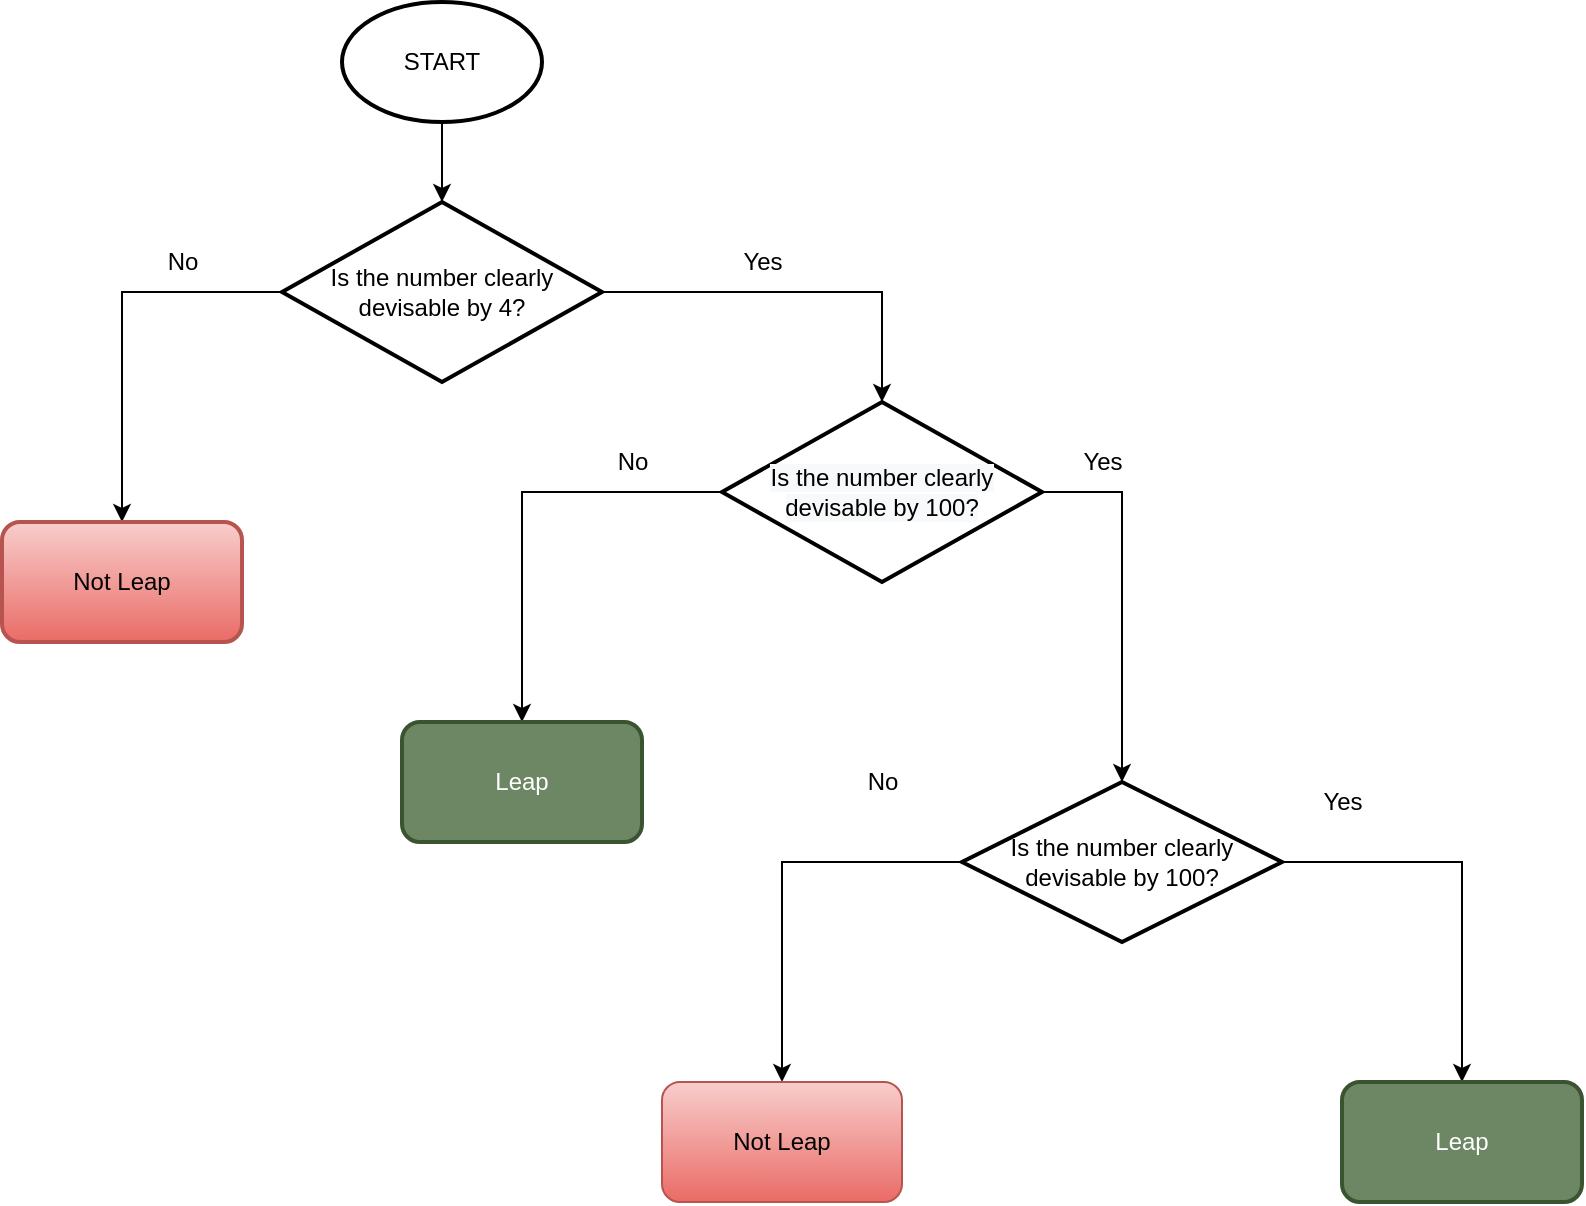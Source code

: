 <mxfile version="16.2.4" type="device"><diagram id="y9op-Dks_vFsJUJzQ5On" name="Page-1"><mxGraphModel dx="868" dy="593" grid="1" gridSize="10" guides="1" tooltips="1" connect="1" arrows="1" fold="1" page="1" pageScale="1" pageWidth="850" pageHeight="1100" math="0" shadow="0"><root><mxCell id="0"/><mxCell id="1" parent="0"/><mxCell id="HMfShVGKmFnc64p5pWeX-3" value="" style="edgeStyle=orthogonalEdgeStyle;rounded=0;orthogonalLoop=1;jettySize=auto;html=1;" edge="1" parent="1" source="HMfShVGKmFnc64p5pWeX-1" target="HMfShVGKmFnc64p5pWeX-2"><mxGeometry relative="1" as="geometry"/></mxCell><mxCell id="HMfShVGKmFnc64p5pWeX-1" value="START" style="strokeWidth=2;html=1;shape=mxgraph.flowchart.start_1;whiteSpace=wrap;" vertex="1" parent="1"><mxGeometry x="330" y="10" width="100" height="60" as="geometry"/></mxCell><mxCell id="HMfShVGKmFnc64p5pWeX-5" value="" style="edgeStyle=orthogonalEdgeStyle;rounded=0;orthogonalLoop=1;jettySize=auto;html=1;" edge="1" parent="1" source="HMfShVGKmFnc64p5pWeX-2" target="HMfShVGKmFnc64p5pWeX-4"><mxGeometry relative="1" as="geometry"/></mxCell><mxCell id="HMfShVGKmFnc64p5pWeX-9" value="" style="edgeStyle=orthogonalEdgeStyle;rounded=0;orthogonalLoop=1;jettySize=auto;html=1;" edge="1" parent="1" source="HMfShVGKmFnc64p5pWeX-2" target="HMfShVGKmFnc64p5pWeX-8"><mxGeometry relative="1" as="geometry"/></mxCell><mxCell id="HMfShVGKmFnc64p5pWeX-2" value="Is the number clearly devisable by 4?" style="rhombus;whiteSpace=wrap;html=1;strokeWidth=2;" vertex="1" parent="1"><mxGeometry x="300" y="110" width="160" height="90" as="geometry"/></mxCell><mxCell id="HMfShVGKmFnc64p5pWeX-7" value="" style="edgeStyle=orthogonalEdgeStyle;rounded=0;orthogonalLoop=1;jettySize=auto;html=1;" edge="1" parent="1" source="HMfShVGKmFnc64p5pWeX-4" target="HMfShVGKmFnc64p5pWeX-6"><mxGeometry relative="1" as="geometry"/></mxCell><mxCell id="HMfShVGKmFnc64p5pWeX-16" value="" style="edgeStyle=orthogonalEdgeStyle;rounded=0;orthogonalLoop=1;jettySize=auto;html=1;" edge="1" parent="1" source="HMfShVGKmFnc64p5pWeX-4" target="HMfShVGKmFnc64p5pWeX-15"><mxGeometry relative="1" as="geometry"><Array as="points"><mxPoint x="720" y="255"/></Array></mxGeometry></mxCell><mxCell id="HMfShVGKmFnc64p5pWeX-4" value="&lt;span style=&quot;color: rgb(0 , 0 , 0) ; font-family: &amp;#34;helvetica&amp;#34; ; font-size: 12px ; font-style: normal ; font-weight: 400 ; letter-spacing: normal ; text-align: center ; text-indent: 0px ; text-transform: none ; word-spacing: 0px ; background-color: rgb(248 , 249 , 250) ; display: inline ; float: none&quot;&gt;Is the number clearly devisable by 100?&lt;/span&gt;" style="rhombus;whiteSpace=wrap;html=1;strokeWidth=2;" vertex="1" parent="1"><mxGeometry x="520" y="210" width="160" height="90" as="geometry"/></mxCell><mxCell id="HMfShVGKmFnc64p5pWeX-6" value="Leap" style="rounded=1;whiteSpace=wrap;html=1;strokeWidth=2;fillColor=#6d8764;strokeColor=#3A5431;fontColor=#ffffff;" vertex="1" parent="1"><mxGeometry x="360" y="370" width="120" height="60" as="geometry"/></mxCell><mxCell id="HMfShVGKmFnc64p5pWeX-8" value="Not Leap" style="rounded=1;whiteSpace=wrap;html=1;strokeWidth=2;fillColor=#f8cecc;strokeColor=#b85450;gradientColor=#ea6b66;" vertex="1" parent="1"><mxGeometry x="160" y="270" width="120" height="60" as="geometry"/></mxCell><mxCell id="HMfShVGKmFnc64p5pWeX-10" value="No" style="text;html=1;align=center;verticalAlign=middle;resizable=0;points=[];autosize=1;strokeColor=none;fillColor=none;" vertex="1" parent="1"><mxGeometry x="460" y="230" width="30" height="20" as="geometry"/></mxCell><mxCell id="HMfShVGKmFnc64p5pWeX-11" value="No" style="text;html=1;align=center;verticalAlign=middle;resizable=0;points=[];autosize=1;strokeColor=none;fillColor=none;" vertex="1" parent="1"><mxGeometry x="235" y="130" width="30" height="20" as="geometry"/></mxCell><mxCell id="HMfShVGKmFnc64p5pWeX-13" value="Yes" style="text;html=1;align=center;verticalAlign=middle;resizable=0;points=[];autosize=1;strokeColor=none;fillColor=none;" vertex="1" parent="1"><mxGeometry x="520" y="130" width="40" height="20" as="geometry"/></mxCell><mxCell id="HMfShVGKmFnc64p5pWeX-19" value="" style="edgeStyle=orthogonalEdgeStyle;rounded=0;orthogonalLoop=1;jettySize=auto;html=1;" edge="1" parent="1" source="HMfShVGKmFnc64p5pWeX-15" target="HMfShVGKmFnc64p5pWeX-18"><mxGeometry relative="1" as="geometry"/></mxCell><mxCell id="HMfShVGKmFnc64p5pWeX-22" value="" style="edgeStyle=orthogonalEdgeStyle;rounded=0;orthogonalLoop=1;jettySize=auto;html=1;" edge="1" parent="1" source="HMfShVGKmFnc64p5pWeX-15" target="HMfShVGKmFnc64p5pWeX-21"><mxGeometry relative="1" as="geometry"/></mxCell><mxCell id="HMfShVGKmFnc64p5pWeX-15" value="&lt;span style=&quot;font-family: &amp;#34;helvetica&amp;#34;&quot;&gt;Is the number clearly devisable by 100?&lt;/span&gt;" style="rhombus;whiteSpace=wrap;html=1;strokeWidth=2;" vertex="1" parent="1"><mxGeometry x="640" y="400" width="160" height="80" as="geometry"/></mxCell><mxCell id="HMfShVGKmFnc64p5pWeX-18" value="Not Leap" style="rounded=1;whiteSpace=wrap;html=1;strokeColor=#b85450;fillColor=#f8cecc;gradientColor=#ea6b66;" vertex="1" parent="1"><mxGeometry x="490" y="550" width="120" height="60" as="geometry"/></mxCell><mxCell id="HMfShVGKmFnc64p5pWeX-21" value="Leap" style="rounded=1;whiteSpace=wrap;html=1;strokeWidth=2;fillColor=#6d8764;fontColor=#ffffff;strokeColor=#3A5431;" vertex="1" parent="1"><mxGeometry x="830" y="550" width="120" height="60" as="geometry"/></mxCell><mxCell id="HMfShVGKmFnc64p5pWeX-23" value="Yes" style="text;html=1;align=center;verticalAlign=middle;resizable=0;points=[];autosize=1;strokeColor=none;fillColor=none;" vertex="1" parent="1"><mxGeometry x="690" y="230" width="40" height="20" as="geometry"/></mxCell><mxCell id="HMfShVGKmFnc64p5pWeX-24" value="Yes" style="text;html=1;align=center;verticalAlign=middle;resizable=0;points=[];autosize=1;strokeColor=none;fillColor=none;" vertex="1" parent="1"><mxGeometry x="810" y="400" width="40" height="20" as="geometry"/></mxCell><mxCell id="HMfShVGKmFnc64p5pWeX-25" value="No" style="text;html=1;align=center;verticalAlign=middle;resizable=0;points=[];autosize=1;strokeColor=none;fillColor=none;" vertex="1" parent="1"><mxGeometry x="585" y="390" width="30" height="20" as="geometry"/></mxCell></root></mxGraphModel></diagram></mxfile>